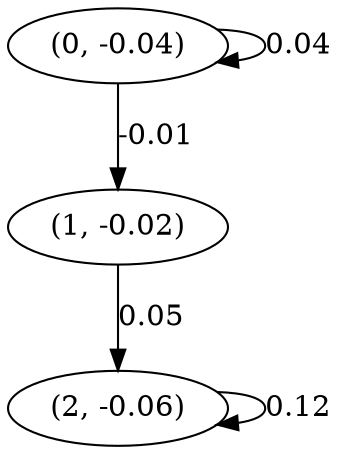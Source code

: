 digraph {
    0 [ label = "(0, -0.04)" ]
    1 [ label = "(1, -0.02)" ]
    2 [ label = "(2, -0.06)" ]
    0 -> 0 [ label = "0.04" ]
    2 -> 2 [ label = "0.12" ]
    0 -> 1 [ label = "-0.01" ]
    1 -> 2 [ label = "0.05" ]
}

